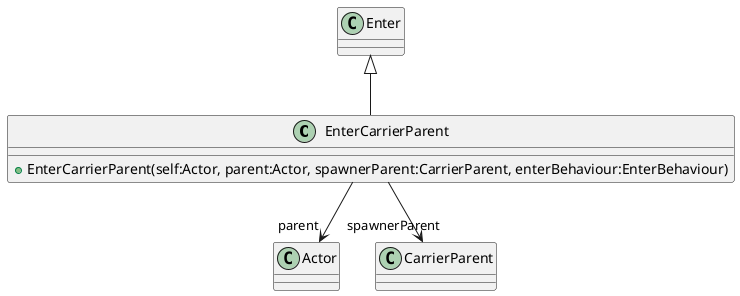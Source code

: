 @startuml
class EnterCarrierParent {
    + EnterCarrierParent(self:Actor, parent:Actor, spawnerParent:CarrierParent, enterBehaviour:EnterBehaviour)
}
Enter <|-- EnterCarrierParent
EnterCarrierParent --> "parent" Actor
EnterCarrierParent --> "spawnerParent" CarrierParent
@enduml
